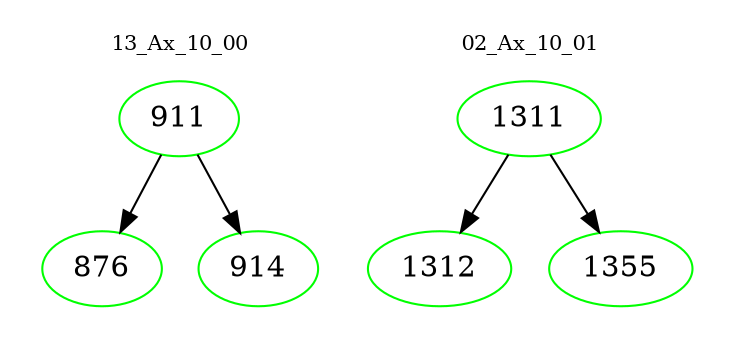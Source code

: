 digraph{
subgraph cluster_0 {
color = white
label = "13_Ax_10_00";
fontsize=10;
T0_911 [label="911", color="green"]
T0_911 -> T0_876 [color="black"]
T0_876 [label="876", color="green"]
T0_911 -> T0_914 [color="black"]
T0_914 [label="914", color="green"]
}
subgraph cluster_1 {
color = white
label = "02_Ax_10_01";
fontsize=10;
T1_1311 [label="1311", color="green"]
T1_1311 -> T1_1312 [color="black"]
T1_1312 [label="1312", color="green"]
T1_1311 -> T1_1355 [color="black"]
T1_1355 [label="1355", color="green"]
}
}
